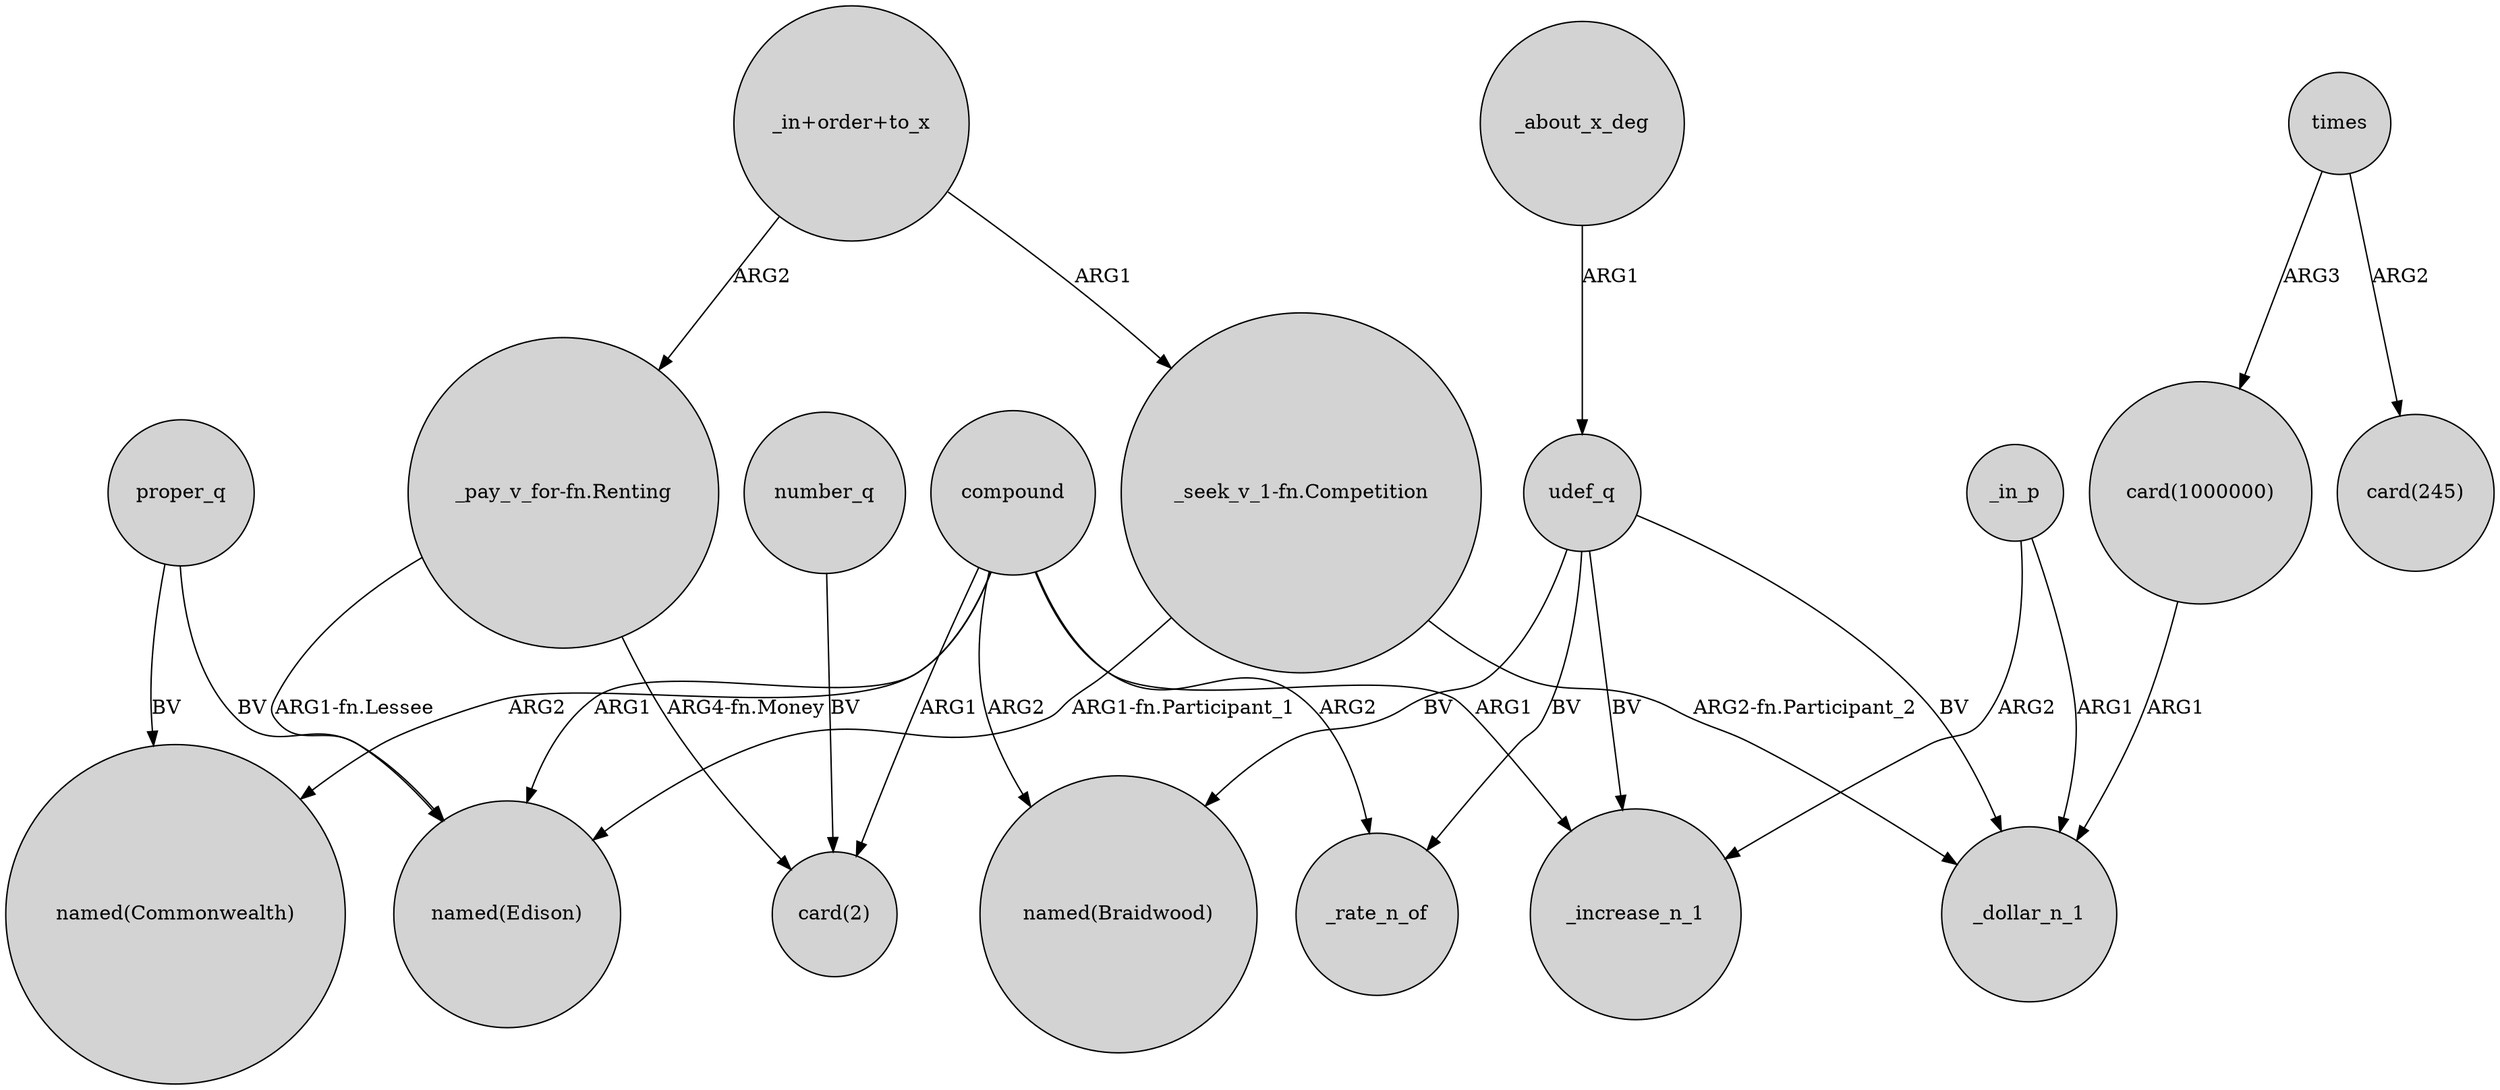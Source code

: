 digraph {
	node [shape=circle style=filled]
	"_seek_v_1-fn.Competition" -> _dollar_n_1 [label="ARG2-fn.Participant_2"]
	"_in+order+to_x" -> "_pay_v_for-fn.Renting" [label=ARG2]
	udef_q -> _dollar_n_1 [label=BV]
	"_pay_v_for-fn.Renting" -> "card(2)" [label="ARG4-fn.Money"]
	proper_q -> "named(Edison)" [label=BV]
	times -> "card(245)" [label=ARG2]
	_in_p -> _dollar_n_1 [label=ARG1]
	_about_x_deg -> udef_q [label=ARG1]
	udef_q -> "named(Braidwood)" [label=BV]
	compound -> "card(2)" [label=ARG1]
	_in_p -> _increase_n_1 [label=ARG2]
	compound -> _increase_n_1 [label=ARG1]
	"_seek_v_1-fn.Competition" -> "named(Edison)" [label="ARG1-fn.Participant_1"]
	compound -> "named(Braidwood)" [label=ARG2]
	proper_q -> "named(Commonwealth)" [label=BV]
	compound -> _rate_n_of [label=ARG2]
	"card(1000000)" -> _dollar_n_1 [label=ARG1]
	number_q -> "card(2)" [label=BV]
	compound -> "named(Commonwealth)" [label=ARG2]
	"_pay_v_for-fn.Renting" -> "named(Edison)" [label="ARG1-fn.Lessee"]
	compound -> "named(Edison)" [label=ARG1]
	"_in+order+to_x" -> "_seek_v_1-fn.Competition" [label=ARG1]
	udef_q -> _increase_n_1 [label=BV]
	times -> "card(1000000)" [label=ARG3]
	udef_q -> _rate_n_of [label=BV]
}
